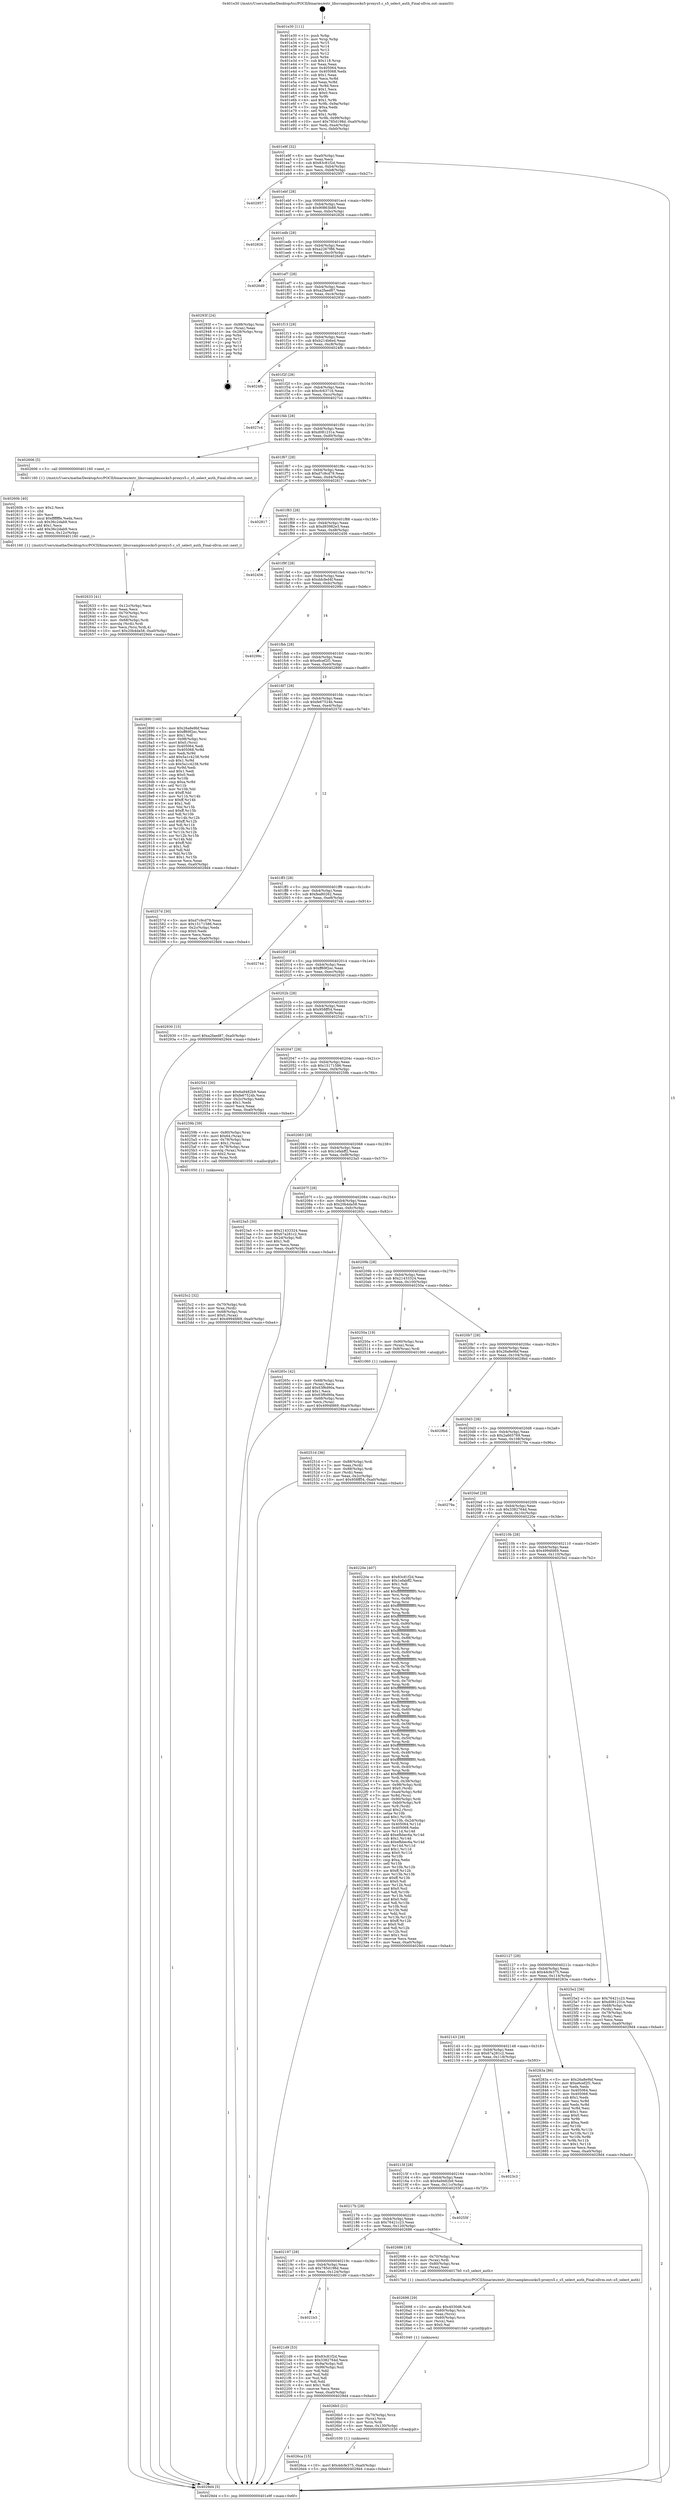 digraph "0x401e30" {
  label = "0x401e30 (/mnt/c/Users/mathe/Desktop/tcc/POCII/binaries/extr_libuvsamplessocks5-proxys5.c_s5_select_auth_Final-ollvm.out::main(0))"
  labelloc = "t"
  node[shape=record]

  Entry [label="",width=0.3,height=0.3,shape=circle,fillcolor=black,style=filled]
  "0x401e9f" [label="{
     0x401e9f [32]\l
     | [instrs]\l
     &nbsp;&nbsp;0x401e9f \<+6\>: mov -0xa0(%rbp),%eax\l
     &nbsp;&nbsp;0x401ea5 \<+2\>: mov %eax,%ecx\l
     &nbsp;&nbsp;0x401ea7 \<+6\>: sub $0x83c81f2d,%ecx\l
     &nbsp;&nbsp;0x401ead \<+6\>: mov %eax,-0xb4(%rbp)\l
     &nbsp;&nbsp;0x401eb3 \<+6\>: mov %ecx,-0xb8(%rbp)\l
     &nbsp;&nbsp;0x401eb9 \<+6\>: je 0000000000402957 \<main+0xb27\>\l
  }"]
  "0x402957" [label="{
     0x402957\l
  }", style=dashed]
  "0x401ebf" [label="{
     0x401ebf [28]\l
     | [instrs]\l
     &nbsp;&nbsp;0x401ebf \<+5\>: jmp 0000000000401ec4 \<main+0x94\>\l
     &nbsp;&nbsp;0x401ec4 \<+6\>: mov -0xb4(%rbp),%eax\l
     &nbsp;&nbsp;0x401eca \<+5\>: sub $0x90863b88,%eax\l
     &nbsp;&nbsp;0x401ecf \<+6\>: mov %eax,-0xbc(%rbp)\l
     &nbsp;&nbsp;0x401ed5 \<+6\>: je 0000000000402826 \<main+0x9f6\>\l
  }"]
  Exit [label="",width=0.3,height=0.3,shape=circle,fillcolor=black,style=filled,peripheries=2]
  "0x402826" [label="{
     0x402826\l
  }", style=dashed]
  "0x401edb" [label="{
     0x401edb [28]\l
     | [instrs]\l
     &nbsp;&nbsp;0x401edb \<+5\>: jmp 0000000000401ee0 \<main+0xb0\>\l
     &nbsp;&nbsp;0x401ee0 \<+6\>: mov -0xb4(%rbp),%eax\l
     &nbsp;&nbsp;0x401ee6 \<+5\>: sub $0xa2267f86,%eax\l
     &nbsp;&nbsp;0x401eeb \<+6\>: mov %eax,-0xc0(%rbp)\l
     &nbsp;&nbsp;0x401ef1 \<+6\>: je 00000000004026d9 \<main+0x8a9\>\l
  }"]
  "0x4026ca" [label="{
     0x4026ca [15]\l
     | [instrs]\l
     &nbsp;&nbsp;0x4026ca \<+10\>: movl $0x4dcfe375,-0xa0(%rbp)\l
     &nbsp;&nbsp;0x4026d4 \<+5\>: jmp 00000000004029d4 \<main+0xba4\>\l
  }"]
  "0x4026d9" [label="{
     0x4026d9\l
  }", style=dashed]
  "0x401ef7" [label="{
     0x401ef7 [28]\l
     | [instrs]\l
     &nbsp;&nbsp;0x401ef7 \<+5\>: jmp 0000000000401efc \<main+0xcc\>\l
     &nbsp;&nbsp;0x401efc \<+6\>: mov -0xb4(%rbp),%eax\l
     &nbsp;&nbsp;0x401f02 \<+5\>: sub $0xa2faed87,%eax\l
     &nbsp;&nbsp;0x401f07 \<+6\>: mov %eax,-0xc4(%rbp)\l
     &nbsp;&nbsp;0x401f0d \<+6\>: je 000000000040293f \<main+0xb0f\>\l
  }"]
  "0x4026b5" [label="{
     0x4026b5 [21]\l
     | [instrs]\l
     &nbsp;&nbsp;0x4026b5 \<+4\>: mov -0x70(%rbp),%rcx\l
     &nbsp;&nbsp;0x4026b9 \<+3\>: mov (%rcx),%rcx\l
     &nbsp;&nbsp;0x4026bc \<+3\>: mov %rcx,%rdi\l
     &nbsp;&nbsp;0x4026bf \<+6\>: mov %eax,-0x130(%rbp)\l
     &nbsp;&nbsp;0x4026c5 \<+5\>: call 0000000000401030 \<free@plt\>\l
     | [calls]\l
     &nbsp;&nbsp;0x401030 \{1\} (unknown)\l
  }"]
  "0x40293f" [label="{
     0x40293f [24]\l
     | [instrs]\l
     &nbsp;&nbsp;0x40293f \<+7\>: mov -0x98(%rbp),%rax\l
     &nbsp;&nbsp;0x402946 \<+2\>: mov (%rax),%eax\l
     &nbsp;&nbsp;0x402948 \<+4\>: lea -0x28(%rbp),%rsp\l
     &nbsp;&nbsp;0x40294c \<+1\>: pop %rbx\l
     &nbsp;&nbsp;0x40294d \<+2\>: pop %r12\l
     &nbsp;&nbsp;0x40294f \<+2\>: pop %r13\l
     &nbsp;&nbsp;0x402951 \<+2\>: pop %r14\l
     &nbsp;&nbsp;0x402953 \<+2\>: pop %r15\l
     &nbsp;&nbsp;0x402955 \<+1\>: pop %rbp\l
     &nbsp;&nbsp;0x402956 \<+1\>: ret\l
  }"]
  "0x401f13" [label="{
     0x401f13 [28]\l
     | [instrs]\l
     &nbsp;&nbsp;0x401f13 \<+5\>: jmp 0000000000401f18 \<main+0xe8\>\l
     &nbsp;&nbsp;0x401f18 \<+6\>: mov -0xb4(%rbp),%eax\l
     &nbsp;&nbsp;0x401f1e \<+5\>: sub $0xb214b6ed,%eax\l
     &nbsp;&nbsp;0x401f23 \<+6\>: mov %eax,-0xc8(%rbp)\l
     &nbsp;&nbsp;0x401f29 \<+6\>: je 00000000004024fb \<main+0x6cb\>\l
  }"]
  "0x402698" [label="{
     0x402698 [29]\l
     | [instrs]\l
     &nbsp;&nbsp;0x402698 \<+10\>: movabs $0x4030d6,%rdi\l
     &nbsp;&nbsp;0x4026a2 \<+4\>: mov -0x60(%rbp),%rcx\l
     &nbsp;&nbsp;0x4026a6 \<+2\>: mov %eax,(%rcx)\l
     &nbsp;&nbsp;0x4026a8 \<+4\>: mov -0x60(%rbp),%rcx\l
     &nbsp;&nbsp;0x4026ac \<+2\>: mov (%rcx),%esi\l
     &nbsp;&nbsp;0x4026ae \<+2\>: mov $0x0,%al\l
     &nbsp;&nbsp;0x4026b0 \<+5\>: call 0000000000401040 \<printf@plt\>\l
     | [calls]\l
     &nbsp;&nbsp;0x401040 \{1\} (unknown)\l
  }"]
  "0x4024fb" [label="{
     0x4024fb\l
  }", style=dashed]
  "0x401f2f" [label="{
     0x401f2f [28]\l
     | [instrs]\l
     &nbsp;&nbsp;0x401f2f \<+5\>: jmp 0000000000401f34 \<main+0x104\>\l
     &nbsp;&nbsp;0x401f34 \<+6\>: mov -0xb4(%rbp),%eax\l
     &nbsp;&nbsp;0x401f3a \<+5\>: sub $0xcfc63716,%eax\l
     &nbsp;&nbsp;0x401f3f \<+6\>: mov %eax,-0xcc(%rbp)\l
     &nbsp;&nbsp;0x401f45 \<+6\>: je 00000000004027c4 \<main+0x994\>\l
  }"]
  "0x402633" [label="{
     0x402633 [41]\l
     | [instrs]\l
     &nbsp;&nbsp;0x402633 \<+6\>: mov -0x12c(%rbp),%ecx\l
     &nbsp;&nbsp;0x402639 \<+3\>: imul %eax,%ecx\l
     &nbsp;&nbsp;0x40263c \<+4\>: mov -0x70(%rbp),%rsi\l
     &nbsp;&nbsp;0x402640 \<+3\>: mov (%rsi),%rsi\l
     &nbsp;&nbsp;0x402643 \<+4\>: mov -0x68(%rbp),%rdi\l
     &nbsp;&nbsp;0x402647 \<+3\>: movslq (%rdi),%rdi\l
     &nbsp;&nbsp;0x40264a \<+3\>: mov %ecx,(%rsi,%rdi,4)\l
     &nbsp;&nbsp;0x40264d \<+10\>: movl $0x20b4da58,-0xa0(%rbp)\l
     &nbsp;&nbsp;0x402657 \<+5\>: jmp 00000000004029d4 \<main+0xba4\>\l
  }"]
  "0x4027c4" [label="{
     0x4027c4\l
  }", style=dashed]
  "0x401f4b" [label="{
     0x401f4b [28]\l
     | [instrs]\l
     &nbsp;&nbsp;0x401f4b \<+5\>: jmp 0000000000401f50 \<main+0x120\>\l
     &nbsp;&nbsp;0x401f50 \<+6\>: mov -0xb4(%rbp),%eax\l
     &nbsp;&nbsp;0x401f56 \<+5\>: sub $0xd081231e,%eax\l
     &nbsp;&nbsp;0x401f5b \<+6\>: mov %eax,-0xd0(%rbp)\l
     &nbsp;&nbsp;0x401f61 \<+6\>: je 0000000000402606 \<main+0x7d6\>\l
  }"]
  "0x40260b" [label="{
     0x40260b [40]\l
     | [instrs]\l
     &nbsp;&nbsp;0x40260b \<+5\>: mov $0x2,%ecx\l
     &nbsp;&nbsp;0x402610 \<+1\>: cltd\l
     &nbsp;&nbsp;0x402611 \<+2\>: idiv %ecx\l
     &nbsp;&nbsp;0x402613 \<+6\>: imul $0xfffffffe,%edx,%ecx\l
     &nbsp;&nbsp;0x402619 \<+6\>: sub $0x36c2dab9,%ecx\l
     &nbsp;&nbsp;0x40261f \<+3\>: add $0x1,%ecx\l
     &nbsp;&nbsp;0x402622 \<+6\>: add $0x36c2dab9,%ecx\l
     &nbsp;&nbsp;0x402628 \<+6\>: mov %ecx,-0x12c(%rbp)\l
     &nbsp;&nbsp;0x40262e \<+5\>: call 0000000000401160 \<next_i\>\l
     | [calls]\l
     &nbsp;&nbsp;0x401160 \{1\} (/mnt/c/Users/mathe/Desktop/tcc/POCII/binaries/extr_libuvsamplessocks5-proxys5.c_s5_select_auth_Final-ollvm.out::next_i)\l
  }"]
  "0x402606" [label="{
     0x402606 [5]\l
     | [instrs]\l
     &nbsp;&nbsp;0x402606 \<+5\>: call 0000000000401160 \<next_i\>\l
     | [calls]\l
     &nbsp;&nbsp;0x401160 \{1\} (/mnt/c/Users/mathe/Desktop/tcc/POCII/binaries/extr_libuvsamplessocks5-proxys5.c_s5_select_auth_Final-ollvm.out::next_i)\l
  }"]
  "0x401f67" [label="{
     0x401f67 [28]\l
     | [instrs]\l
     &nbsp;&nbsp;0x401f67 \<+5\>: jmp 0000000000401f6c \<main+0x13c\>\l
     &nbsp;&nbsp;0x401f6c \<+6\>: mov -0xb4(%rbp),%eax\l
     &nbsp;&nbsp;0x401f72 \<+5\>: sub $0xd7c9cd79,%eax\l
     &nbsp;&nbsp;0x401f77 \<+6\>: mov %eax,-0xd4(%rbp)\l
     &nbsp;&nbsp;0x401f7d \<+6\>: je 0000000000402817 \<main+0x9e7\>\l
  }"]
  "0x4025c2" [label="{
     0x4025c2 [32]\l
     | [instrs]\l
     &nbsp;&nbsp;0x4025c2 \<+4\>: mov -0x70(%rbp),%rdi\l
     &nbsp;&nbsp;0x4025c6 \<+3\>: mov %rax,(%rdi)\l
     &nbsp;&nbsp;0x4025c9 \<+4\>: mov -0x68(%rbp),%rax\l
     &nbsp;&nbsp;0x4025cd \<+6\>: movl $0x0,(%rax)\l
     &nbsp;&nbsp;0x4025d3 \<+10\>: movl $0x4994fd69,-0xa0(%rbp)\l
     &nbsp;&nbsp;0x4025dd \<+5\>: jmp 00000000004029d4 \<main+0xba4\>\l
  }"]
  "0x402817" [label="{
     0x402817\l
  }", style=dashed]
  "0x401f83" [label="{
     0x401f83 [28]\l
     | [instrs]\l
     &nbsp;&nbsp;0x401f83 \<+5\>: jmp 0000000000401f88 \<main+0x158\>\l
     &nbsp;&nbsp;0x401f88 \<+6\>: mov -0xb4(%rbp),%eax\l
     &nbsp;&nbsp;0x401f8e \<+5\>: sub $0xd93982e3,%eax\l
     &nbsp;&nbsp;0x401f93 \<+6\>: mov %eax,-0xd8(%rbp)\l
     &nbsp;&nbsp;0x401f99 \<+6\>: je 0000000000402456 \<main+0x626\>\l
  }"]
  "0x40251d" [label="{
     0x40251d [36]\l
     | [instrs]\l
     &nbsp;&nbsp;0x40251d \<+7\>: mov -0x88(%rbp),%rdi\l
     &nbsp;&nbsp;0x402524 \<+2\>: mov %eax,(%rdi)\l
     &nbsp;&nbsp;0x402526 \<+7\>: mov -0x88(%rbp),%rdi\l
     &nbsp;&nbsp;0x40252d \<+2\>: mov (%rdi),%eax\l
     &nbsp;&nbsp;0x40252f \<+3\>: mov %eax,-0x2c(%rbp)\l
     &nbsp;&nbsp;0x402532 \<+10\>: movl $0x958ff54,-0xa0(%rbp)\l
     &nbsp;&nbsp;0x40253c \<+5\>: jmp 00000000004029d4 \<main+0xba4\>\l
  }"]
  "0x402456" [label="{
     0x402456\l
  }", style=dashed]
  "0x401f9f" [label="{
     0x401f9f [28]\l
     | [instrs]\l
     &nbsp;&nbsp;0x401f9f \<+5\>: jmp 0000000000401fa4 \<main+0x174\>\l
     &nbsp;&nbsp;0x401fa4 \<+6\>: mov -0xb4(%rbp),%eax\l
     &nbsp;&nbsp;0x401faa \<+5\>: sub $0xddcfed4f,%eax\l
     &nbsp;&nbsp;0x401faf \<+6\>: mov %eax,-0xdc(%rbp)\l
     &nbsp;&nbsp;0x401fb5 \<+6\>: je 000000000040299c \<main+0xb6c\>\l
  }"]
  "0x401e30" [label="{
     0x401e30 [111]\l
     | [instrs]\l
     &nbsp;&nbsp;0x401e30 \<+1\>: push %rbp\l
     &nbsp;&nbsp;0x401e31 \<+3\>: mov %rsp,%rbp\l
     &nbsp;&nbsp;0x401e34 \<+2\>: push %r15\l
     &nbsp;&nbsp;0x401e36 \<+2\>: push %r14\l
     &nbsp;&nbsp;0x401e38 \<+2\>: push %r13\l
     &nbsp;&nbsp;0x401e3a \<+2\>: push %r12\l
     &nbsp;&nbsp;0x401e3c \<+1\>: push %rbx\l
     &nbsp;&nbsp;0x401e3d \<+7\>: sub $0x118,%rsp\l
     &nbsp;&nbsp;0x401e44 \<+2\>: xor %eax,%eax\l
     &nbsp;&nbsp;0x401e46 \<+7\>: mov 0x405064,%ecx\l
     &nbsp;&nbsp;0x401e4d \<+7\>: mov 0x405068,%edx\l
     &nbsp;&nbsp;0x401e54 \<+3\>: sub $0x1,%eax\l
     &nbsp;&nbsp;0x401e57 \<+3\>: mov %ecx,%r8d\l
     &nbsp;&nbsp;0x401e5a \<+3\>: add %eax,%r8d\l
     &nbsp;&nbsp;0x401e5d \<+4\>: imul %r8d,%ecx\l
     &nbsp;&nbsp;0x401e61 \<+3\>: and $0x1,%ecx\l
     &nbsp;&nbsp;0x401e64 \<+3\>: cmp $0x0,%ecx\l
     &nbsp;&nbsp;0x401e67 \<+4\>: sete %r9b\l
     &nbsp;&nbsp;0x401e6b \<+4\>: and $0x1,%r9b\l
     &nbsp;&nbsp;0x401e6f \<+7\>: mov %r9b,-0x9a(%rbp)\l
     &nbsp;&nbsp;0x401e76 \<+3\>: cmp $0xa,%edx\l
     &nbsp;&nbsp;0x401e79 \<+4\>: setl %r9b\l
     &nbsp;&nbsp;0x401e7d \<+4\>: and $0x1,%r9b\l
     &nbsp;&nbsp;0x401e81 \<+7\>: mov %r9b,-0x99(%rbp)\l
     &nbsp;&nbsp;0x401e88 \<+10\>: movl $0x785d198d,-0xa0(%rbp)\l
     &nbsp;&nbsp;0x401e92 \<+6\>: mov %edi,-0xa4(%rbp)\l
     &nbsp;&nbsp;0x401e98 \<+7\>: mov %rsi,-0xb0(%rbp)\l
  }"]
  "0x40299c" [label="{
     0x40299c\l
  }", style=dashed]
  "0x401fbb" [label="{
     0x401fbb [28]\l
     | [instrs]\l
     &nbsp;&nbsp;0x401fbb \<+5\>: jmp 0000000000401fc0 \<main+0x190\>\l
     &nbsp;&nbsp;0x401fc0 \<+6\>: mov -0xb4(%rbp),%eax\l
     &nbsp;&nbsp;0x401fc6 \<+5\>: sub $0xe6cef2f1,%eax\l
     &nbsp;&nbsp;0x401fcb \<+6\>: mov %eax,-0xe0(%rbp)\l
     &nbsp;&nbsp;0x401fd1 \<+6\>: je 0000000000402890 \<main+0xa60\>\l
  }"]
  "0x4029d4" [label="{
     0x4029d4 [5]\l
     | [instrs]\l
     &nbsp;&nbsp;0x4029d4 \<+5\>: jmp 0000000000401e9f \<main+0x6f\>\l
  }"]
  "0x402890" [label="{
     0x402890 [160]\l
     | [instrs]\l
     &nbsp;&nbsp;0x402890 \<+5\>: mov $0x26a8e9bf,%eax\l
     &nbsp;&nbsp;0x402895 \<+5\>: mov $0xff69f2ec,%ecx\l
     &nbsp;&nbsp;0x40289a \<+2\>: mov $0x1,%dl\l
     &nbsp;&nbsp;0x40289c \<+7\>: mov -0x98(%rbp),%rsi\l
     &nbsp;&nbsp;0x4028a3 \<+6\>: movl $0x0,(%rsi)\l
     &nbsp;&nbsp;0x4028a9 \<+7\>: mov 0x405064,%edi\l
     &nbsp;&nbsp;0x4028b0 \<+8\>: mov 0x405068,%r8d\l
     &nbsp;&nbsp;0x4028b8 \<+3\>: mov %edi,%r9d\l
     &nbsp;&nbsp;0x4028bb \<+7\>: add $0x5a1c4238,%r9d\l
     &nbsp;&nbsp;0x4028c2 \<+4\>: sub $0x1,%r9d\l
     &nbsp;&nbsp;0x4028c6 \<+7\>: sub $0x5a1c4238,%r9d\l
     &nbsp;&nbsp;0x4028cd \<+4\>: imul %r9d,%edi\l
     &nbsp;&nbsp;0x4028d1 \<+3\>: and $0x1,%edi\l
     &nbsp;&nbsp;0x4028d4 \<+3\>: cmp $0x0,%edi\l
     &nbsp;&nbsp;0x4028d7 \<+4\>: sete %r10b\l
     &nbsp;&nbsp;0x4028db \<+4\>: cmp $0xa,%r8d\l
     &nbsp;&nbsp;0x4028df \<+4\>: setl %r11b\l
     &nbsp;&nbsp;0x4028e3 \<+3\>: mov %r10b,%bl\l
     &nbsp;&nbsp;0x4028e6 \<+3\>: xor $0xff,%bl\l
     &nbsp;&nbsp;0x4028e9 \<+3\>: mov %r11b,%r14b\l
     &nbsp;&nbsp;0x4028ec \<+4\>: xor $0xff,%r14b\l
     &nbsp;&nbsp;0x4028f0 \<+3\>: xor $0x1,%dl\l
     &nbsp;&nbsp;0x4028f3 \<+3\>: mov %bl,%r15b\l
     &nbsp;&nbsp;0x4028f6 \<+4\>: and $0xff,%r15b\l
     &nbsp;&nbsp;0x4028fa \<+3\>: and %dl,%r10b\l
     &nbsp;&nbsp;0x4028fd \<+3\>: mov %r14b,%r12b\l
     &nbsp;&nbsp;0x402900 \<+4\>: and $0xff,%r12b\l
     &nbsp;&nbsp;0x402904 \<+3\>: and %dl,%r11b\l
     &nbsp;&nbsp;0x402907 \<+3\>: or %r10b,%r15b\l
     &nbsp;&nbsp;0x40290a \<+3\>: or %r11b,%r12b\l
     &nbsp;&nbsp;0x40290d \<+3\>: xor %r12b,%r15b\l
     &nbsp;&nbsp;0x402910 \<+3\>: or %r14b,%bl\l
     &nbsp;&nbsp;0x402913 \<+3\>: xor $0xff,%bl\l
     &nbsp;&nbsp;0x402916 \<+3\>: or $0x1,%dl\l
     &nbsp;&nbsp;0x402919 \<+2\>: and %dl,%bl\l
     &nbsp;&nbsp;0x40291b \<+3\>: or %bl,%r15b\l
     &nbsp;&nbsp;0x40291e \<+4\>: test $0x1,%r15b\l
     &nbsp;&nbsp;0x402922 \<+3\>: cmovne %ecx,%eax\l
     &nbsp;&nbsp;0x402925 \<+6\>: mov %eax,-0xa0(%rbp)\l
     &nbsp;&nbsp;0x40292b \<+5\>: jmp 00000000004029d4 \<main+0xba4\>\l
  }"]
  "0x401fd7" [label="{
     0x401fd7 [28]\l
     | [instrs]\l
     &nbsp;&nbsp;0x401fd7 \<+5\>: jmp 0000000000401fdc \<main+0x1ac\>\l
     &nbsp;&nbsp;0x401fdc \<+6\>: mov -0xb4(%rbp),%eax\l
     &nbsp;&nbsp;0x401fe2 \<+5\>: sub $0xfe67524b,%eax\l
     &nbsp;&nbsp;0x401fe7 \<+6\>: mov %eax,-0xe4(%rbp)\l
     &nbsp;&nbsp;0x401fed \<+6\>: je 000000000040257d \<main+0x74d\>\l
  }"]
  "0x4021b3" [label="{
     0x4021b3\l
  }", style=dashed]
  "0x40257d" [label="{
     0x40257d [30]\l
     | [instrs]\l
     &nbsp;&nbsp;0x40257d \<+5\>: mov $0xd7c9cd79,%eax\l
     &nbsp;&nbsp;0x402582 \<+5\>: mov $0x15171586,%ecx\l
     &nbsp;&nbsp;0x402587 \<+3\>: mov -0x2c(%rbp),%edx\l
     &nbsp;&nbsp;0x40258a \<+3\>: cmp $0x0,%edx\l
     &nbsp;&nbsp;0x40258d \<+3\>: cmove %ecx,%eax\l
     &nbsp;&nbsp;0x402590 \<+6\>: mov %eax,-0xa0(%rbp)\l
     &nbsp;&nbsp;0x402596 \<+5\>: jmp 00000000004029d4 \<main+0xba4\>\l
  }"]
  "0x401ff3" [label="{
     0x401ff3 [28]\l
     | [instrs]\l
     &nbsp;&nbsp;0x401ff3 \<+5\>: jmp 0000000000401ff8 \<main+0x1c8\>\l
     &nbsp;&nbsp;0x401ff8 \<+6\>: mov -0xb4(%rbp),%eax\l
     &nbsp;&nbsp;0x401ffe \<+5\>: sub $0xfea80262,%eax\l
     &nbsp;&nbsp;0x402003 \<+6\>: mov %eax,-0xe8(%rbp)\l
     &nbsp;&nbsp;0x402009 \<+6\>: je 0000000000402744 \<main+0x914\>\l
  }"]
  "0x4021d9" [label="{
     0x4021d9 [53]\l
     | [instrs]\l
     &nbsp;&nbsp;0x4021d9 \<+5\>: mov $0x83c81f2d,%eax\l
     &nbsp;&nbsp;0x4021de \<+5\>: mov $0x3382764d,%ecx\l
     &nbsp;&nbsp;0x4021e3 \<+6\>: mov -0x9a(%rbp),%dl\l
     &nbsp;&nbsp;0x4021e9 \<+7\>: mov -0x99(%rbp),%sil\l
     &nbsp;&nbsp;0x4021f0 \<+3\>: mov %dl,%dil\l
     &nbsp;&nbsp;0x4021f3 \<+3\>: and %sil,%dil\l
     &nbsp;&nbsp;0x4021f6 \<+3\>: xor %sil,%dl\l
     &nbsp;&nbsp;0x4021f9 \<+3\>: or %dl,%dil\l
     &nbsp;&nbsp;0x4021fc \<+4\>: test $0x1,%dil\l
     &nbsp;&nbsp;0x402200 \<+3\>: cmovne %ecx,%eax\l
     &nbsp;&nbsp;0x402203 \<+6\>: mov %eax,-0xa0(%rbp)\l
     &nbsp;&nbsp;0x402209 \<+5\>: jmp 00000000004029d4 \<main+0xba4\>\l
  }"]
  "0x402744" [label="{
     0x402744\l
  }", style=dashed]
  "0x40200f" [label="{
     0x40200f [28]\l
     | [instrs]\l
     &nbsp;&nbsp;0x40200f \<+5\>: jmp 0000000000402014 \<main+0x1e4\>\l
     &nbsp;&nbsp;0x402014 \<+6\>: mov -0xb4(%rbp),%eax\l
     &nbsp;&nbsp;0x40201a \<+5\>: sub $0xff69f2ec,%eax\l
     &nbsp;&nbsp;0x40201f \<+6\>: mov %eax,-0xec(%rbp)\l
     &nbsp;&nbsp;0x402025 \<+6\>: je 0000000000402930 \<main+0xb00\>\l
  }"]
  "0x402197" [label="{
     0x402197 [28]\l
     | [instrs]\l
     &nbsp;&nbsp;0x402197 \<+5\>: jmp 000000000040219c \<main+0x36c\>\l
     &nbsp;&nbsp;0x40219c \<+6\>: mov -0xb4(%rbp),%eax\l
     &nbsp;&nbsp;0x4021a2 \<+5\>: sub $0x785d198d,%eax\l
     &nbsp;&nbsp;0x4021a7 \<+6\>: mov %eax,-0x124(%rbp)\l
     &nbsp;&nbsp;0x4021ad \<+6\>: je 00000000004021d9 \<main+0x3a9\>\l
  }"]
  "0x402930" [label="{
     0x402930 [15]\l
     | [instrs]\l
     &nbsp;&nbsp;0x402930 \<+10\>: movl $0xa2faed87,-0xa0(%rbp)\l
     &nbsp;&nbsp;0x40293a \<+5\>: jmp 00000000004029d4 \<main+0xba4\>\l
  }"]
  "0x40202b" [label="{
     0x40202b [28]\l
     | [instrs]\l
     &nbsp;&nbsp;0x40202b \<+5\>: jmp 0000000000402030 \<main+0x200\>\l
     &nbsp;&nbsp;0x402030 \<+6\>: mov -0xb4(%rbp),%eax\l
     &nbsp;&nbsp;0x402036 \<+5\>: sub $0x958ff54,%eax\l
     &nbsp;&nbsp;0x40203b \<+6\>: mov %eax,-0xf0(%rbp)\l
     &nbsp;&nbsp;0x402041 \<+6\>: je 0000000000402541 \<main+0x711\>\l
  }"]
  "0x402686" [label="{
     0x402686 [18]\l
     | [instrs]\l
     &nbsp;&nbsp;0x402686 \<+4\>: mov -0x70(%rbp),%rax\l
     &nbsp;&nbsp;0x40268a \<+3\>: mov (%rax),%rdi\l
     &nbsp;&nbsp;0x40268d \<+4\>: mov -0x80(%rbp),%rax\l
     &nbsp;&nbsp;0x402691 \<+2\>: mov (%rax),%esi\l
     &nbsp;&nbsp;0x402693 \<+5\>: call 00000000004017b0 \<s5_select_auth\>\l
     | [calls]\l
     &nbsp;&nbsp;0x4017b0 \{1\} (/mnt/c/Users/mathe/Desktop/tcc/POCII/binaries/extr_libuvsamplessocks5-proxys5.c_s5_select_auth_Final-ollvm.out::s5_select_auth)\l
  }"]
  "0x402541" [label="{
     0x402541 [30]\l
     | [instrs]\l
     &nbsp;&nbsp;0x402541 \<+5\>: mov $0x6a9482b9,%eax\l
     &nbsp;&nbsp;0x402546 \<+5\>: mov $0xfe67524b,%ecx\l
     &nbsp;&nbsp;0x40254b \<+3\>: mov -0x2c(%rbp),%edx\l
     &nbsp;&nbsp;0x40254e \<+3\>: cmp $0x1,%edx\l
     &nbsp;&nbsp;0x402551 \<+3\>: cmovl %ecx,%eax\l
     &nbsp;&nbsp;0x402554 \<+6\>: mov %eax,-0xa0(%rbp)\l
     &nbsp;&nbsp;0x40255a \<+5\>: jmp 00000000004029d4 \<main+0xba4\>\l
  }"]
  "0x402047" [label="{
     0x402047 [28]\l
     | [instrs]\l
     &nbsp;&nbsp;0x402047 \<+5\>: jmp 000000000040204c \<main+0x21c\>\l
     &nbsp;&nbsp;0x40204c \<+6\>: mov -0xb4(%rbp),%eax\l
     &nbsp;&nbsp;0x402052 \<+5\>: sub $0x15171586,%eax\l
     &nbsp;&nbsp;0x402057 \<+6\>: mov %eax,-0xf4(%rbp)\l
     &nbsp;&nbsp;0x40205d \<+6\>: je 000000000040259b \<main+0x76b\>\l
  }"]
  "0x40217b" [label="{
     0x40217b [28]\l
     | [instrs]\l
     &nbsp;&nbsp;0x40217b \<+5\>: jmp 0000000000402180 \<main+0x350\>\l
     &nbsp;&nbsp;0x402180 \<+6\>: mov -0xb4(%rbp),%eax\l
     &nbsp;&nbsp;0x402186 \<+5\>: sub $0x76421c23,%eax\l
     &nbsp;&nbsp;0x40218b \<+6\>: mov %eax,-0x120(%rbp)\l
     &nbsp;&nbsp;0x402191 \<+6\>: je 0000000000402686 \<main+0x856\>\l
  }"]
  "0x40259b" [label="{
     0x40259b [39]\l
     | [instrs]\l
     &nbsp;&nbsp;0x40259b \<+4\>: mov -0x80(%rbp),%rax\l
     &nbsp;&nbsp;0x40259f \<+6\>: movl $0x64,(%rax)\l
     &nbsp;&nbsp;0x4025a5 \<+4\>: mov -0x78(%rbp),%rax\l
     &nbsp;&nbsp;0x4025a9 \<+6\>: movl $0x1,(%rax)\l
     &nbsp;&nbsp;0x4025af \<+4\>: mov -0x78(%rbp),%rax\l
     &nbsp;&nbsp;0x4025b3 \<+3\>: movslq (%rax),%rax\l
     &nbsp;&nbsp;0x4025b6 \<+4\>: shl $0x2,%rax\l
     &nbsp;&nbsp;0x4025ba \<+3\>: mov %rax,%rdi\l
     &nbsp;&nbsp;0x4025bd \<+5\>: call 0000000000401050 \<malloc@plt\>\l
     | [calls]\l
     &nbsp;&nbsp;0x401050 \{1\} (unknown)\l
  }"]
  "0x402063" [label="{
     0x402063 [28]\l
     | [instrs]\l
     &nbsp;&nbsp;0x402063 \<+5\>: jmp 0000000000402068 \<main+0x238\>\l
     &nbsp;&nbsp;0x402068 \<+6\>: mov -0xb4(%rbp),%eax\l
     &nbsp;&nbsp;0x40206e \<+5\>: sub $0x1efabff2,%eax\l
     &nbsp;&nbsp;0x402073 \<+6\>: mov %eax,-0xf8(%rbp)\l
     &nbsp;&nbsp;0x402079 \<+6\>: je 00000000004023a5 \<main+0x575\>\l
  }"]
  "0x40255f" [label="{
     0x40255f\l
  }", style=dashed]
  "0x4023a5" [label="{
     0x4023a5 [30]\l
     | [instrs]\l
     &nbsp;&nbsp;0x4023a5 \<+5\>: mov $0x21433324,%eax\l
     &nbsp;&nbsp;0x4023aa \<+5\>: mov $0x67a281c2,%ecx\l
     &nbsp;&nbsp;0x4023af \<+3\>: mov -0x2d(%rbp),%dl\l
     &nbsp;&nbsp;0x4023b2 \<+3\>: test $0x1,%dl\l
     &nbsp;&nbsp;0x4023b5 \<+3\>: cmovne %ecx,%eax\l
     &nbsp;&nbsp;0x4023b8 \<+6\>: mov %eax,-0xa0(%rbp)\l
     &nbsp;&nbsp;0x4023be \<+5\>: jmp 00000000004029d4 \<main+0xba4\>\l
  }"]
  "0x40207f" [label="{
     0x40207f [28]\l
     | [instrs]\l
     &nbsp;&nbsp;0x40207f \<+5\>: jmp 0000000000402084 \<main+0x254\>\l
     &nbsp;&nbsp;0x402084 \<+6\>: mov -0xb4(%rbp),%eax\l
     &nbsp;&nbsp;0x40208a \<+5\>: sub $0x20b4da58,%eax\l
     &nbsp;&nbsp;0x40208f \<+6\>: mov %eax,-0xfc(%rbp)\l
     &nbsp;&nbsp;0x402095 \<+6\>: je 000000000040265c \<main+0x82c\>\l
  }"]
  "0x40215f" [label="{
     0x40215f [28]\l
     | [instrs]\l
     &nbsp;&nbsp;0x40215f \<+5\>: jmp 0000000000402164 \<main+0x334\>\l
     &nbsp;&nbsp;0x402164 \<+6\>: mov -0xb4(%rbp),%eax\l
     &nbsp;&nbsp;0x40216a \<+5\>: sub $0x6a9482b9,%eax\l
     &nbsp;&nbsp;0x40216f \<+6\>: mov %eax,-0x11c(%rbp)\l
     &nbsp;&nbsp;0x402175 \<+6\>: je 000000000040255f \<main+0x72f\>\l
  }"]
  "0x40265c" [label="{
     0x40265c [42]\l
     | [instrs]\l
     &nbsp;&nbsp;0x40265c \<+4\>: mov -0x68(%rbp),%rax\l
     &nbsp;&nbsp;0x402660 \<+2\>: mov (%rax),%ecx\l
     &nbsp;&nbsp;0x402662 \<+6\>: add $0x63f6d90a,%ecx\l
     &nbsp;&nbsp;0x402668 \<+3\>: add $0x1,%ecx\l
     &nbsp;&nbsp;0x40266b \<+6\>: sub $0x63f6d90a,%ecx\l
     &nbsp;&nbsp;0x402671 \<+4\>: mov -0x68(%rbp),%rax\l
     &nbsp;&nbsp;0x402675 \<+2\>: mov %ecx,(%rax)\l
     &nbsp;&nbsp;0x402677 \<+10\>: movl $0x4994fd69,-0xa0(%rbp)\l
     &nbsp;&nbsp;0x402681 \<+5\>: jmp 00000000004029d4 \<main+0xba4\>\l
  }"]
  "0x40209b" [label="{
     0x40209b [28]\l
     | [instrs]\l
     &nbsp;&nbsp;0x40209b \<+5\>: jmp 00000000004020a0 \<main+0x270\>\l
     &nbsp;&nbsp;0x4020a0 \<+6\>: mov -0xb4(%rbp),%eax\l
     &nbsp;&nbsp;0x4020a6 \<+5\>: sub $0x21433324,%eax\l
     &nbsp;&nbsp;0x4020ab \<+6\>: mov %eax,-0x100(%rbp)\l
     &nbsp;&nbsp;0x4020b1 \<+6\>: je 000000000040250a \<main+0x6da\>\l
  }"]
  "0x4023c3" [label="{
     0x4023c3\l
  }", style=dashed]
  "0x40250a" [label="{
     0x40250a [19]\l
     | [instrs]\l
     &nbsp;&nbsp;0x40250a \<+7\>: mov -0x90(%rbp),%rax\l
     &nbsp;&nbsp;0x402511 \<+3\>: mov (%rax),%rax\l
     &nbsp;&nbsp;0x402514 \<+4\>: mov 0x8(%rax),%rdi\l
     &nbsp;&nbsp;0x402518 \<+5\>: call 0000000000401060 \<atoi@plt\>\l
     | [calls]\l
     &nbsp;&nbsp;0x401060 \{1\} (unknown)\l
  }"]
  "0x4020b7" [label="{
     0x4020b7 [28]\l
     | [instrs]\l
     &nbsp;&nbsp;0x4020b7 \<+5\>: jmp 00000000004020bc \<main+0x28c\>\l
     &nbsp;&nbsp;0x4020bc \<+6\>: mov -0xb4(%rbp),%eax\l
     &nbsp;&nbsp;0x4020c2 \<+5\>: sub $0x26a8e9bf,%eax\l
     &nbsp;&nbsp;0x4020c7 \<+6\>: mov %eax,-0x104(%rbp)\l
     &nbsp;&nbsp;0x4020cd \<+6\>: je 00000000004029bd \<main+0xb8d\>\l
  }"]
  "0x402143" [label="{
     0x402143 [28]\l
     | [instrs]\l
     &nbsp;&nbsp;0x402143 \<+5\>: jmp 0000000000402148 \<main+0x318\>\l
     &nbsp;&nbsp;0x402148 \<+6\>: mov -0xb4(%rbp),%eax\l
     &nbsp;&nbsp;0x40214e \<+5\>: sub $0x67a281c2,%eax\l
     &nbsp;&nbsp;0x402153 \<+6\>: mov %eax,-0x118(%rbp)\l
     &nbsp;&nbsp;0x402159 \<+6\>: je 00000000004023c3 \<main+0x593\>\l
  }"]
  "0x4029bd" [label="{
     0x4029bd\l
  }", style=dashed]
  "0x4020d3" [label="{
     0x4020d3 [28]\l
     | [instrs]\l
     &nbsp;&nbsp;0x4020d3 \<+5\>: jmp 00000000004020d8 \<main+0x2a8\>\l
     &nbsp;&nbsp;0x4020d8 \<+6\>: mov -0xb4(%rbp),%eax\l
     &nbsp;&nbsp;0x4020de \<+5\>: sub $0x2a665769,%eax\l
     &nbsp;&nbsp;0x4020e3 \<+6\>: mov %eax,-0x108(%rbp)\l
     &nbsp;&nbsp;0x4020e9 \<+6\>: je 000000000040279a \<main+0x96a\>\l
  }"]
  "0x40283a" [label="{
     0x40283a [86]\l
     | [instrs]\l
     &nbsp;&nbsp;0x40283a \<+5\>: mov $0x26a8e9bf,%eax\l
     &nbsp;&nbsp;0x40283f \<+5\>: mov $0xe6cef2f1,%ecx\l
     &nbsp;&nbsp;0x402844 \<+2\>: xor %edx,%edx\l
     &nbsp;&nbsp;0x402846 \<+7\>: mov 0x405064,%esi\l
     &nbsp;&nbsp;0x40284d \<+7\>: mov 0x405068,%edi\l
     &nbsp;&nbsp;0x402854 \<+3\>: sub $0x1,%edx\l
     &nbsp;&nbsp;0x402857 \<+3\>: mov %esi,%r8d\l
     &nbsp;&nbsp;0x40285a \<+3\>: add %edx,%r8d\l
     &nbsp;&nbsp;0x40285d \<+4\>: imul %r8d,%esi\l
     &nbsp;&nbsp;0x402861 \<+3\>: and $0x1,%esi\l
     &nbsp;&nbsp;0x402864 \<+3\>: cmp $0x0,%esi\l
     &nbsp;&nbsp;0x402867 \<+4\>: sete %r9b\l
     &nbsp;&nbsp;0x40286b \<+3\>: cmp $0xa,%edi\l
     &nbsp;&nbsp;0x40286e \<+4\>: setl %r10b\l
     &nbsp;&nbsp;0x402872 \<+3\>: mov %r9b,%r11b\l
     &nbsp;&nbsp;0x402875 \<+3\>: and %r10b,%r11b\l
     &nbsp;&nbsp;0x402878 \<+3\>: xor %r10b,%r9b\l
     &nbsp;&nbsp;0x40287b \<+3\>: or %r9b,%r11b\l
     &nbsp;&nbsp;0x40287e \<+4\>: test $0x1,%r11b\l
     &nbsp;&nbsp;0x402882 \<+3\>: cmovne %ecx,%eax\l
     &nbsp;&nbsp;0x402885 \<+6\>: mov %eax,-0xa0(%rbp)\l
     &nbsp;&nbsp;0x40288b \<+5\>: jmp 00000000004029d4 \<main+0xba4\>\l
  }"]
  "0x40279a" [label="{
     0x40279a\l
  }", style=dashed]
  "0x4020ef" [label="{
     0x4020ef [28]\l
     | [instrs]\l
     &nbsp;&nbsp;0x4020ef \<+5\>: jmp 00000000004020f4 \<main+0x2c4\>\l
     &nbsp;&nbsp;0x4020f4 \<+6\>: mov -0xb4(%rbp),%eax\l
     &nbsp;&nbsp;0x4020fa \<+5\>: sub $0x3382764d,%eax\l
     &nbsp;&nbsp;0x4020ff \<+6\>: mov %eax,-0x10c(%rbp)\l
     &nbsp;&nbsp;0x402105 \<+6\>: je 000000000040220e \<main+0x3de\>\l
  }"]
  "0x402127" [label="{
     0x402127 [28]\l
     | [instrs]\l
     &nbsp;&nbsp;0x402127 \<+5\>: jmp 000000000040212c \<main+0x2fc\>\l
     &nbsp;&nbsp;0x40212c \<+6\>: mov -0xb4(%rbp),%eax\l
     &nbsp;&nbsp;0x402132 \<+5\>: sub $0x4dcfe375,%eax\l
     &nbsp;&nbsp;0x402137 \<+6\>: mov %eax,-0x114(%rbp)\l
     &nbsp;&nbsp;0x40213d \<+6\>: je 000000000040283a \<main+0xa0a\>\l
  }"]
  "0x40220e" [label="{
     0x40220e [407]\l
     | [instrs]\l
     &nbsp;&nbsp;0x40220e \<+5\>: mov $0x83c81f2d,%eax\l
     &nbsp;&nbsp;0x402213 \<+5\>: mov $0x1efabff2,%ecx\l
     &nbsp;&nbsp;0x402218 \<+2\>: mov $0x1,%dl\l
     &nbsp;&nbsp;0x40221a \<+3\>: mov %rsp,%rsi\l
     &nbsp;&nbsp;0x40221d \<+4\>: add $0xfffffffffffffff0,%rsi\l
     &nbsp;&nbsp;0x402221 \<+3\>: mov %rsi,%rsp\l
     &nbsp;&nbsp;0x402224 \<+7\>: mov %rsi,-0x98(%rbp)\l
     &nbsp;&nbsp;0x40222b \<+3\>: mov %rsp,%rsi\l
     &nbsp;&nbsp;0x40222e \<+4\>: add $0xfffffffffffffff0,%rsi\l
     &nbsp;&nbsp;0x402232 \<+3\>: mov %rsi,%rsp\l
     &nbsp;&nbsp;0x402235 \<+3\>: mov %rsp,%rdi\l
     &nbsp;&nbsp;0x402238 \<+4\>: add $0xfffffffffffffff0,%rdi\l
     &nbsp;&nbsp;0x40223c \<+3\>: mov %rdi,%rsp\l
     &nbsp;&nbsp;0x40223f \<+7\>: mov %rdi,-0x90(%rbp)\l
     &nbsp;&nbsp;0x402246 \<+3\>: mov %rsp,%rdi\l
     &nbsp;&nbsp;0x402249 \<+4\>: add $0xfffffffffffffff0,%rdi\l
     &nbsp;&nbsp;0x40224d \<+3\>: mov %rdi,%rsp\l
     &nbsp;&nbsp;0x402250 \<+7\>: mov %rdi,-0x88(%rbp)\l
     &nbsp;&nbsp;0x402257 \<+3\>: mov %rsp,%rdi\l
     &nbsp;&nbsp;0x40225a \<+4\>: add $0xfffffffffffffff0,%rdi\l
     &nbsp;&nbsp;0x40225e \<+3\>: mov %rdi,%rsp\l
     &nbsp;&nbsp;0x402261 \<+4\>: mov %rdi,-0x80(%rbp)\l
     &nbsp;&nbsp;0x402265 \<+3\>: mov %rsp,%rdi\l
     &nbsp;&nbsp;0x402268 \<+4\>: add $0xfffffffffffffff0,%rdi\l
     &nbsp;&nbsp;0x40226c \<+3\>: mov %rdi,%rsp\l
     &nbsp;&nbsp;0x40226f \<+4\>: mov %rdi,-0x78(%rbp)\l
     &nbsp;&nbsp;0x402273 \<+3\>: mov %rsp,%rdi\l
     &nbsp;&nbsp;0x402276 \<+4\>: add $0xfffffffffffffff0,%rdi\l
     &nbsp;&nbsp;0x40227a \<+3\>: mov %rdi,%rsp\l
     &nbsp;&nbsp;0x40227d \<+4\>: mov %rdi,-0x70(%rbp)\l
     &nbsp;&nbsp;0x402281 \<+3\>: mov %rsp,%rdi\l
     &nbsp;&nbsp;0x402284 \<+4\>: add $0xfffffffffffffff0,%rdi\l
     &nbsp;&nbsp;0x402288 \<+3\>: mov %rdi,%rsp\l
     &nbsp;&nbsp;0x40228b \<+4\>: mov %rdi,-0x68(%rbp)\l
     &nbsp;&nbsp;0x40228f \<+3\>: mov %rsp,%rdi\l
     &nbsp;&nbsp;0x402292 \<+4\>: add $0xfffffffffffffff0,%rdi\l
     &nbsp;&nbsp;0x402296 \<+3\>: mov %rdi,%rsp\l
     &nbsp;&nbsp;0x402299 \<+4\>: mov %rdi,-0x60(%rbp)\l
     &nbsp;&nbsp;0x40229d \<+3\>: mov %rsp,%rdi\l
     &nbsp;&nbsp;0x4022a0 \<+4\>: add $0xfffffffffffffff0,%rdi\l
     &nbsp;&nbsp;0x4022a4 \<+3\>: mov %rdi,%rsp\l
     &nbsp;&nbsp;0x4022a7 \<+4\>: mov %rdi,-0x58(%rbp)\l
     &nbsp;&nbsp;0x4022ab \<+3\>: mov %rsp,%rdi\l
     &nbsp;&nbsp;0x4022ae \<+4\>: add $0xfffffffffffffff0,%rdi\l
     &nbsp;&nbsp;0x4022b2 \<+3\>: mov %rdi,%rsp\l
     &nbsp;&nbsp;0x4022b5 \<+4\>: mov %rdi,-0x50(%rbp)\l
     &nbsp;&nbsp;0x4022b9 \<+3\>: mov %rsp,%rdi\l
     &nbsp;&nbsp;0x4022bc \<+4\>: add $0xfffffffffffffff0,%rdi\l
     &nbsp;&nbsp;0x4022c0 \<+3\>: mov %rdi,%rsp\l
     &nbsp;&nbsp;0x4022c3 \<+4\>: mov %rdi,-0x48(%rbp)\l
     &nbsp;&nbsp;0x4022c7 \<+3\>: mov %rsp,%rdi\l
     &nbsp;&nbsp;0x4022ca \<+4\>: add $0xfffffffffffffff0,%rdi\l
     &nbsp;&nbsp;0x4022ce \<+3\>: mov %rdi,%rsp\l
     &nbsp;&nbsp;0x4022d1 \<+4\>: mov %rdi,-0x40(%rbp)\l
     &nbsp;&nbsp;0x4022d5 \<+3\>: mov %rsp,%rdi\l
     &nbsp;&nbsp;0x4022d8 \<+4\>: add $0xfffffffffffffff0,%rdi\l
     &nbsp;&nbsp;0x4022dc \<+3\>: mov %rdi,%rsp\l
     &nbsp;&nbsp;0x4022df \<+4\>: mov %rdi,-0x38(%rbp)\l
     &nbsp;&nbsp;0x4022e3 \<+7\>: mov -0x98(%rbp),%rdi\l
     &nbsp;&nbsp;0x4022ea \<+6\>: movl $0x0,(%rdi)\l
     &nbsp;&nbsp;0x4022f0 \<+7\>: mov -0xa4(%rbp),%r8d\l
     &nbsp;&nbsp;0x4022f7 \<+3\>: mov %r8d,(%rsi)\l
     &nbsp;&nbsp;0x4022fa \<+7\>: mov -0x90(%rbp),%rdi\l
     &nbsp;&nbsp;0x402301 \<+7\>: mov -0xb0(%rbp),%r9\l
     &nbsp;&nbsp;0x402308 \<+3\>: mov %r9,(%rdi)\l
     &nbsp;&nbsp;0x40230b \<+3\>: cmpl $0x2,(%rsi)\l
     &nbsp;&nbsp;0x40230e \<+4\>: setne %r10b\l
     &nbsp;&nbsp;0x402312 \<+4\>: and $0x1,%r10b\l
     &nbsp;&nbsp;0x402316 \<+4\>: mov %r10b,-0x2d(%rbp)\l
     &nbsp;&nbsp;0x40231a \<+8\>: mov 0x405064,%r11d\l
     &nbsp;&nbsp;0x402322 \<+7\>: mov 0x405068,%ebx\l
     &nbsp;&nbsp;0x402329 \<+3\>: mov %r11d,%r14d\l
     &nbsp;&nbsp;0x40232c \<+7\>: add $0xefbbec6a,%r14d\l
     &nbsp;&nbsp;0x402333 \<+4\>: sub $0x1,%r14d\l
     &nbsp;&nbsp;0x402337 \<+7\>: sub $0xefbbec6a,%r14d\l
     &nbsp;&nbsp;0x40233e \<+4\>: imul %r14d,%r11d\l
     &nbsp;&nbsp;0x402342 \<+4\>: and $0x1,%r11d\l
     &nbsp;&nbsp;0x402346 \<+4\>: cmp $0x0,%r11d\l
     &nbsp;&nbsp;0x40234a \<+4\>: sete %r10b\l
     &nbsp;&nbsp;0x40234e \<+3\>: cmp $0xa,%ebx\l
     &nbsp;&nbsp;0x402351 \<+4\>: setl %r15b\l
     &nbsp;&nbsp;0x402355 \<+3\>: mov %r10b,%r12b\l
     &nbsp;&nbsp;0x402358 \<+4\>: xor $0xff,%r12b\l
     &nbsp;&nbsp;0x40235c \<+3\>: mov %r15b,%r13b\l
     &nbsp;&nbsp;0x40235f \<+4\>: xor $0xff,%r13b\l
     &nbsp;&nbsp;0x402363 \<+3\>: xor $0x0,%dl\l
     &nbsp;&nbsp;0x402366 \<+3\>: mov %r12b,%sil\l
     &nbsp;&nbsp;0x402369 \<+4\>: and $0x0,%sil\l
     &nbsp;&nbsp;0x40236d \<+3\>: and %dl,%r10b\l
     &nbsp;&nbsp;0x402370 \<+3\>: mov %r13b,%dil\l
     &nbsp;&nbsp;0x402373 \<+4\>: and $0x0,%dil\l
     &nbsp;&nbsp;0x402377 \<+3\>: and %dl,%r15b\l
     &nbsp;&nbsp;0x40237a \<+3\>: or %r10b,%sil\l
     &nbsp;&nbsp;0x40237d \<+3\>: or %r15b,%dil\l
     &nbsp;&nbsp;0x402380 \<+3\>: xor %dil,%sil\l
     &nbsp;&nbsp;0x402383 \<+3\>: or %r13b,%r12b\l
     &nbsp;&nbsp;0x402386 \<+4\>: xor $0xff,%r12b\l
     &nbsp;&nbsp;0x40238a \<+3\>: or $0x0,%dl\l
     &nbsp;&nbsp;0x40238d \<+3\>: and %dl,%r12b\l
     &nbsp;&nbsp;0x402390 \<+3\>: or %r12b,%sil\l
     &nbsp;&nbsp;0x402393 \<+4\>: test $0x1,%sil\l
     &nbsp;&nbsp;0x402397 \<+3\>: cmovne %ecx,%eax\l
     &nbsp;&nbsp;0x40239a \<+6\>: mov %eax,-0xa0(%rbp)\l
     &nbsp;&nbsp;0x4023a0 \<+5\>: jmp 00000000004029d4 \<main+0xba4\>\l
  }"]
  "0x40210b" [label="{
     0x40210b [28]\l
     | [instrs]\l
     &nbsp;&nbsp;0x40210b \<+5\>: jmp 0000000000402110 \<main+0x2e0\>\l
     &nbsp;&nbsp;0x402110 \<+6\>: mov -0xb4(%rbp),%eax\l
     &nbsp;&nbsp;0x402116 \<+5\>: sub $0x4994fd69,%eax\l
     &nbsp;&nbsp;0x40211b \<+6\>: mov %eax,-0x110(%rbp)\l
     &nbsp;&nbsp;0x402121 \<+6\>: je 00000000004025e2 \<main+0x7b2\>\l
  }"]
  "0x4025e2" [label="{
     0x4025e2 [36]\l
     | [instrs]\l
     &nbsp;&nbsp;0x4025e2 \<+5\>: mov $0x76421c23,%eax\l
     &nbsp;&nbsp;0x4025e7 \<+5\>: mov $0xd081231e,%ecx\l
     &nbsp;&nbsp;0x4025ec \<+4\>: mov -0x68(%rbp),%rdx\l
     &nbsp;&nbsp;0x4025f0 \<+2\>: mov (%rdx),%esi\l
     &nbsp;&nbsp;0x4025f2 \<+4\>: mov -0x78(%rbp),%rdx\l
     &nbsp;&nbsp;0x4025f6 \<+2\>: cmp (%rdx),%esi\l
     &nbsp;&nbsp;0x4025f8 \<+3\>: cmovl %ecx,%eax\l
     &nbsp;&nbsp;0x4025fb \<+6\>: mov %eax,-0xa0(%rbp)\l
     &nbsp;&nbsp;0x402601 \<+5\>: jmp 00000000004029d4 \<main+0xba4\>\l
  }"]
  Entry -> "0x401e30" [label=" 1"]
  "0x401e9f" -> "0x402957" [label=" 0"]
  "0x401e9f" -> "0x401ebf" [label=" 16"]
  "0x40293f" -> Exit [label=" 1"]
  "0x401ebf" -> "0x402826" [label=" 0"]
  "0x401ebf" -> "0x401edb" [label=" 16"]
  "0x402930" -> "0x4029d4" [label=" 1"]
  "0x401edb" -> "0x4026d9" [label=" 0"]
  "0x401edb" -> "0x401ef7" [label=" 16"]
  "0x402890" -> "0x4029d4" [label=" 1"]
  "0x401ef7" -> "0x40293f" [label=" 1"]
  "0x401ef7" -> "0x401f13" [label=" 15"]
  "0x40283a" -> "0x4029d4" [label=" 1"]
  "0x401f13" -> "0x4024fb" [label=" 0"]
  "0x401f13" -> "0x401f2f" [label=" 15"]
  "0x4026ca" -> "0x4029d4" [label=" 1"]
  "0x401f2f" -> "0x4027c4" [label=" 0"]
  "0x401f2f" -> "0x401f4b" [label=" 15"]
  "0x4026b5" -> "0x4026ca" [label=" 1"]
  "0x401f4b" -> "0x402606" [label=" 1"]
  "0x401f4b" -> "0x401f67" [label=" 14"]
  "0x402698" -> "0x4026b5" [label=" 1"]
  "0x401f67" -> "0x402817" [label=" 0"]
  "0x401f67" -> "0x401f83" [label=" 14"]
  "0x402686" -> "0x402698" [label=" 1"]
  "0x401f83" -> "0x402456" [label=" 0"]
  "0x401f83" -> "0x401f9f" [label=" 14"]
  "0x40265c" -> "0x4029d4" [label=" 1"]
  "0x401f9f" -> "0x40299c" [label=" 0"]
  "0x401f9f" -> "0x401fbb" [label=" 14"]
  "0x40260b" -> "0x402633" [label=" 1"]
  "0x401fbb" -> "0x402890" [label=" 1"]
  "0x401fbb" -> "0x401fd7" [label=" 13"]
  "0x402606" -> "0x40260b" [label=" 1"]
  "0x401fd7" -> "0x40257d" [label=" 1"]
  "0x401fd7" -> "0x401ff3" [label=" 12"]
  "0x4025e2" -> "0x4029d4" [label=" 2"]
  "0x401ff3" -> "0x402744" [label=" 0"]
  "0x401ff3" -> "0x40200f" [label=" 12"]
  "0x4025c2" -> "0x4029d4" [label=" 1"]
  "0x40200f" -> "0x402930" [label=" 1"]
  "0x40200f" -> "0x40202b" [label=" 11"]
  "0x40257d" -> "0x4029d4" [label=" 1"]
  "0x40202b" -> "0x402541" [label=" 1"]
  "0x40202b" -> "0x402047" [label=" 10"]
  "0x402541" -> "0x4029d4" [label=" 1"]
  "0x402047" -> "0x40259b" [label=" 1"]
  "0x402047" -> "0x402063" [label=" 9"]
  "0x40250a" -> "0x40251d" [label=" 1"]
  "0x402063" -> "0x4023a5" [label=" 1"]
  "0x402063" -> "0x40207f" [label=" 8"]
  "0x4023a5" -> "0x4029d4" [label=" 1"]
  "0x40207f" -> "0x40265c" [label=" 1"]
  "0x40207f" -> "0x40209b" [label=" 7"]
  "0x402633" -> "0x4029d4" [label=" 1"]
  "0x40209b" -> "0x40250a" [label=" 1"]
  "0x40209b" -> "0x4020b7" [label=" 6"]
  "0x4029d4" -> "0x401e9f" [label=" 15"]
  "0x4020b7" -> "0x4029bd" [label=" 0"]
  "0x4020b7" -> "0x4020d3" [label=" 6"]
  "0x4021d9" -> "0x4029d4" [label=" 1"]
  "0x4020d3" -> "0x40279a" [label=" 0"]
  "0x4020d3" -> "0x4020ef" [label=" 6"]
  "0x402197" -> "0x4021b3" [label=" 0"]
  "0x4020ef" -> "0x40220e" [label=" 1"]
  "0x4020ef" -> "0x40210b" [label=" 5"]
  "0x40259b" -> "0x4025c2" [label=" 1"]
  "0x40210b" -> "0x4025e2" [label=" 2"]
  "0x40210b" -> "0x402127" [label=" 3"]
  "0x402197" -> "0x4021d9" [label=" 1"]
  "0x402127" -> "0x40283a" [label=" 1"]
  "0x402127" -> "0x402143" [label=" 2"]
  "0x401e30" -> "0x401e9f" [label=" 1"]
  "0x402143" -> "0x4023c3" [label=" 0"]
  "0x402143" -> "0x40215f" [label=" 2"]
  "0x40220e" -> "0x4029d4" [label=" 1"]
  "0x40215f" -> "0x40255f" [label=" 0"]
  "0x40215f" -> "0x40217b" [label=" 2"]
  "0x40251d" -> "0x4029d4" [label=" 1"]
  "0x40217b" -> "0x402686" [label=" 1"]
  "0x40217b" -> "0x402197" [label=" 1"]
}
